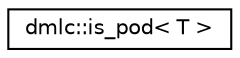 digraph "Graphical Class Hierarchy"
{
 // LATEX_PDF_SIZE
  edge [fontname="Helvetica",fontsize="10",labelfontname="Helvetica",labelfontsize="10"];
  node [fontname="Helvetica",fontsize="10",shape=record];
  rankdir="LR";
  Node0 [label="dmlc::is_pod\< T \>",height=0.2,width=0.4,color="black", fillcolor="white", style="filled",URL="$structdmlc_1_1is__pod.html",tooltip="whether a type is pod type"];
}
